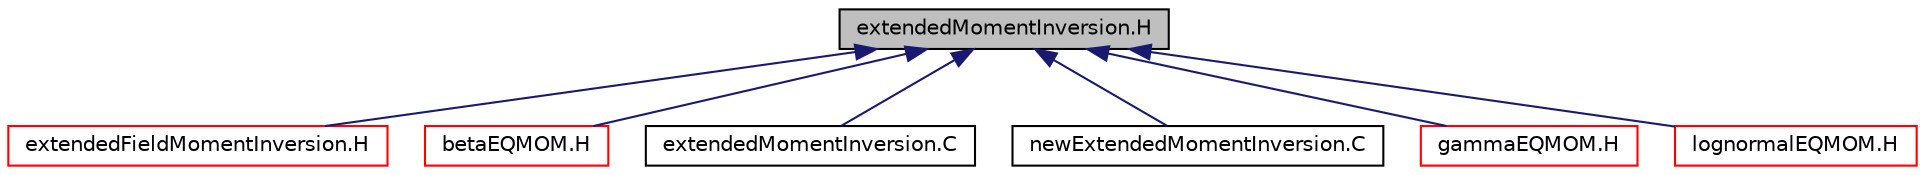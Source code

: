 digraph "extendedMomentInversion.H"
{
  bgcolor="transparent";
  edge [fontname="Helvetica",fontsize="10",labelfontname="Helvetica",labelfontsize="10"];
  node [fontname="Helvetica",fontsize="10",shape=record];
  Node1 [label="extendedMomentInversion.H",height=0.2,width=0.4,color="black", fillcolor="grey75", style="filled", fontcolor="black"];
  Node1 -> Node2 [dir="back",color="midnightblue",fontsize="10",style="solid",fontname="Helvetica"];
  Node2 [label="extendedFieldMomentInversion.H",height=0.2,width=0.4,color="red",URL="$a00280.html"];
  Node1 -> Node3 [dir="back",color="midnightblue",fontsize="10",style="solid",fontname="Helvetica"];
  Node3 [label="betaEQMOM.H",height=0.2,width=0.4,color="red",URL="$a00205.html"];
  Node1 -> Node4 [dir="back",color="midnightblue",fontsize="10",style="solid",fontname="Helvetica"];
  Node4 [label="extendedMomentInversion.C",height=0.2,width=0.4,color="black",URL="$a00281.html"];
  Node1 -> Node5 [dir="back",color="midnightblue",fontsize="10",style="solid",fontname="Helvetica"];
  Node5 [label="newExtendedMomentInversion.C",height=0.2,width=0.4,color="black",URL="$a00411.html"];
  Node1 -> Node6 [dir="back",color="midnightblue",fontsize="10",style="solid",fontname="Helvetica"];
  Node6 [label="gammaEQMOM.H",height=0.2,width=0.4,color="red",URL="$a00297.html"];
  Node1 -> Node7 [dir="back",color="midnightblue",fontsize="10",style="solid",fontname="Helvetica"];
  Node7 [label="lognormalEQMOM.H",height=0.2,width=0.4,color="red",URL="$a00358.html"];
}

